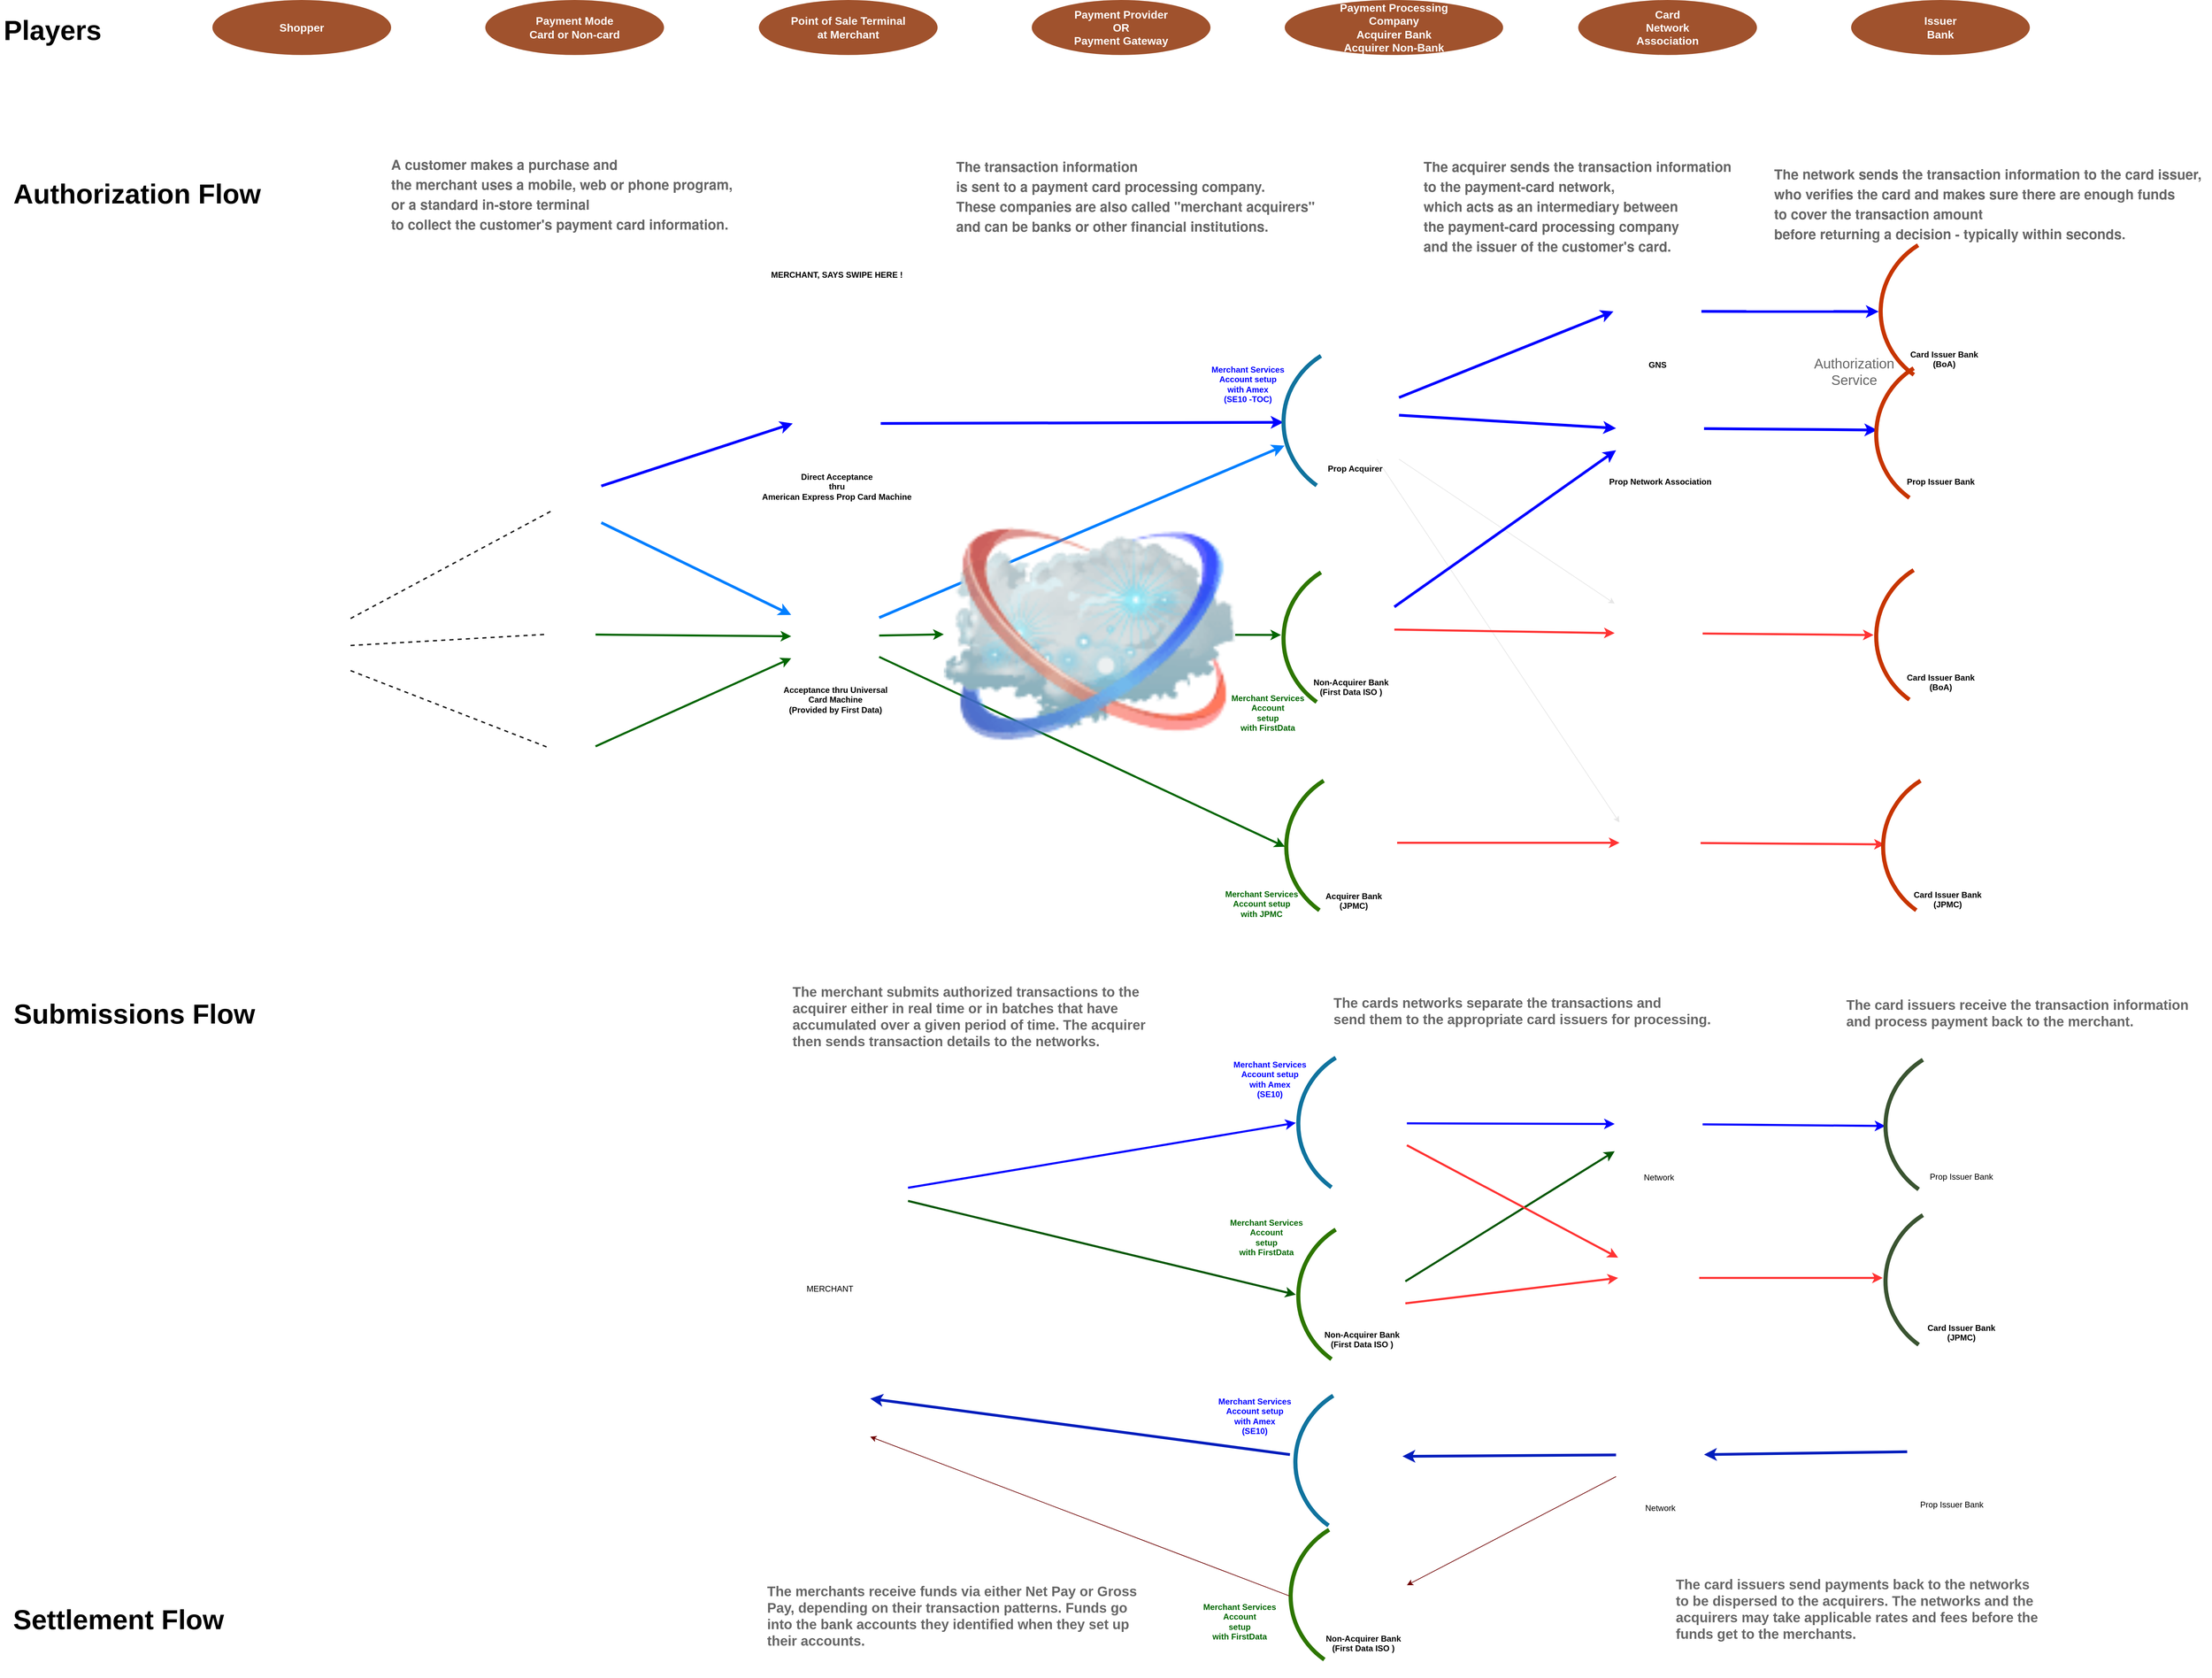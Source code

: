 <mxfile version="13.3.0" type="github">
  <diagram id="oSIPXB206Z17o7rBIAnr" name="Page-1">
    <mxGraphModel dx="3790" dy="2255" grid="0" gridSize="10" guides="1" tooltips="1" connect="1" arrows="1" fold="1" page="1" pageScale="1" pageWidth="1100" pageHeight="850" math="0" shadow="0">
      <root>
        <mxCell id="0" />
        <mxCell id="1" parent="0" />
        <mxCell id="_1LoRcHpuMIzXkS6uosu-164" value="" style="verticalLabelPosition=bottom;verticalAlign=top;html=1;shape=mxgraph.basic.arc;strokeColor=#10739E;strokeWidth=6;startAngle=0.602;endAngle=0.909;labelBackgroundColor=none;fontSize=20;" vertex="1" parent="1">
          <mxGeometry x="809.5" y="1270" width="240" height="230" as="geometry" />
        </mxCell>
        <mxCell id="_1LoRcHpuMIzXkS6uosu-66" value="" style="edgeStyle=none;rounded=0;orthogonalLoop=1;jettySize=auto;html=1;entryX=-0.015;entryY=0.493;entryDx=0;entryDy=0;entryPerimeter=0;strokeWidth=3;strokeColor=#0000FF;fillColor=#0050ef;" edge="1" parent="1" source="_1LoRcHpuMIzXkS6uosu-1" target="_1LoRcHpuMIzXkS6uosu-123">
          <mxGeometry relative="1" as="geometry">
            <mxPoint x="711.75" y="892" as="targetPoint" />
          </mxGeometry>
        </mxCell>
        <mxCell id="_1LoRcHpuMIzXkS6uosu-1" value="MERCHANT" style="shape=image;html=1;verticalAlign=top;verticalLabelPosition=bottom;labelBackgroundColor=#ffffff;imageAspect=0;aspect=fixed;image=https://cdn0.iconfinder.com/data/icons/city-elements-filledoutline-1/64/supermarket-shopper-building-shopping_basket-business_and_finance-commerce_and_shopping-128.png" vertex="1" parent="1">
          <mxGeometry x="18" y="891" width="228" height="228" as="geometry" />
        </mxCell>
        <mxCell id="_1LoRcHpuMIzXkS6uosu-8" value="" style="rounded=0;orthogonalLoop=1;jettySize=auto;html=1;exitX=1;exitY=0.5;exitDx=0;exitDy=0;strokeColor=#0000FF;strokeWidth=4;" edge="1" parent="1" source="_1LoRcHpuMIzXkS6uosu-3" target="_1LoRcHpuMIzXkS6uosu-118">
          <mxGeometry relative="1" as="geometry">
            <mxPoint x="650.25" y="194" as="targetPoint" />
          </mxGeometry>
        </mxCell>
        <mxCell id="_1LoRcHpuMIzXkS6uosu-21" value="&lt;p class=&quot;p1&quot; style=&quot;margin: 0px ; font-stretch: normal ; font-size: 12px ; line-height: normal ; font-family: &amp;#34;helvetica neue&amp;#34;&quot;&gt;&lt;br&gt;&lt;/p&gt;" style="edgeLabel;html=1;align=center;verticalAlign=middle;resizable=0;points=[];labelBackgroundColor=none;" vertex="1" connectable="0" parent="_1LoRcHpuMIzXkS6uosu-8">
          <mxGeometry x="-0.232" y="-1" relative="1" as="geometry">
            <mxPoint x="23.57" y="-93.79" as="offset" />
          </mxGeometry>
        </mxCell>
        <mxCell id="_1LoRcHpuMIzXkS6uosu-3" value="Direct Acceptance&lt;br&gt;thru&lt;br&gt;American Express Prop Card Machine" style="shape=image;html=1;verticalAlign=top;verticalLabelPosition=bottom;labelBackgroundColor=#ffffff;imageAspect=0;aspect=fixed;image=https://cdn1.iconfinder.com/data/icons/ecommerce-free/96/Payment-128.png;fontStyle=1" vertex="1" parent="1">
          <mxGeometry x="78.25" y="-190" width="128" height="128" as="geometry" />
        </mxCell>
        <mxCell id="_1LoRcHpuMIzXkS6uosu-6" value="" style="rounded=0;orthogonalLoop=1;jettySize=auto;html=1;entryX=0;entryY=0.5;entryDx=0;entryDy=0;strokeColor=#0000FF;strokeWidth=4;exitX=1;exitY=0;exitDx=0;exitDy=0;" edge="1" parent="1" source="_1LoRcHpuMIzXkS6uosu-99" target="_1LoRcHpuMIzXkS6uosu-3">
          <mxGeometry relative="1" as="geometry">
            <mxPoint x="-167.75" y="0.988" as="sourcePoint" />
            <mxPoint x="440.25" y="194" as="targetPoint" />
          </mxGeometry>
        </mxCell>
        <mxCell id="_1LoRcHpuMIzXkS6uosu-10" value="&lt;p class=&quot;p1&quot; style=&quot;margin: 0px ; font-stretch: normal ; font-size: 12px ; line-height: normal ; font-family: &amp;#34;helvetica neue&amp;#34;&quot;&gt;&lt;br&gt;&lt;/p&gt;" style="edgeLabel;html=1;align=center;verticalAlign=middle;resizable=0;points=[];" vertex="1" connectable="0" parent="_1LoRcHpuMIzXkS6uosu-6">
          <mxGeometry x="0.045" y="-2" relative="1" as="geometry">
            <mxPoint x="22.51" y="-83.57" as="offset" />
          </mxGeometry>
        </mxCell>
        <mxCell id="_1LoRcHpuMIzXkS6uosu-17" value="" style="edgeStyle=none;rounded=0;orthogonalLoop=1;jettySize=auto;html=1;strokeColor=#007FFF;strokeWidth=4;fillColor=#6a00ff;" edge="1" parent="1" source="_1LoRcHpuMIzXkS6uosu-99" target="_1LoRcHpuMIzXkS6uosu-13">
          <mxGeometry relative="1" as="geometry">
            <mxPoint x="-167.75" y="-45.912" as="sourcePoint" />
            <mxPoint x="-87.75" y="24" as="targetPoint" />
          </mxGeometry>
        </mxCell>
        <mxCell id="_1LoRcHpuMIzXkS6uosu-38" value="" style="edgeStyle=none;rounded=0;orthogonalLoop=1;jettySize=auto;html=1;entryX=0;entryY=0.5;entryDx=0;entryDy=0;strokeWidth=4;strokeColor=#0000FF;" edge="1" parent="1" source="_1LoRcHpuMIzXkS6uosu-11" target="_1LoRcHpuMIzXkS6uosu-74">
          <mxGeometry relative="1" as="geometry">
            <mxPoint x="1060.25" y="34.0" as="targetPoint" />
          </mxGeometry>
        </mxCell>
        <mxCell id="_1LoRcHpuMIzXkS6uosu-40" value="" style="edgeStyle=none;rounded=0;orthogonalLoop=1;jettySize=auto;html=1;entryX=0;entryY=0.25;entryDx=0;entryDy=0;exitX=0.75;exitY=1;exitDx=0;exitDy=0;strokeColor=#E6E6E6;" edge="1" parent="1" source="_1LoRcHpuMIzXkS6uosu-11" target="_1LoRcHpuMIzXkS6uosu-24">
          <mxGeometry relative="1" as="geometry">
            <mxPoint x="1060.25" y="34.0" as="targetPoint" />
          </mxGeometry>
        </mxCell>
        <mxCell id="_1LoRcHpuMIzXkS6uosu-42" value="" style="edgeStyle=none;rounded=0;orthogonalLoop=1;jettySize=auto;html=1;strokeColor=#E6E6E6;exitX=1;exitY=1;exitDx=0;exitDy=0;" edge="1" parent="1" source="_1LoRcHpuMIzXkS6uosu-11" target="_1LoRcHpuMIzXkS6uosu-26">
          <mxGeometry relative="1" as="geometry">
            <mxPoint x="1060.25" y="34.0" as="targetPoint" />
          </mxGeometry>
        </mxCell>
        <mxCell id="_1LoRcHpuMIzXkS6uosu-11" value="Prop Acquirer" style="shape=image;html=1;verticalAlign=top;verticalLabelPosition=bottom;labelBackgroundColor=#ffffff;imageAspect=0;aspect=fixed;image=https://cdn1.iconfinder.com/data/icons/picons-social/57/social_amex_round-128.png;fontStyle=1" vertex="1" parent="1">
          <mxGeometry x="832.25" y="-202" width="128" height="128" as="geometry" />
        </mxCell>
        <mxCell id="_1LoRcHpuMIzXkS6uosu-23" value="" style="edgeStyle=none;rounded=0;orthogonalLoop=1;jettySize=auto;html=1;entryX=0.006;entryY=0.649;entryDx=0;entryDy=0;entryPerimeter=0;strokeColor=#007FFF;strokeWidth=4;fillColor=#6a00ff;" edge="1" parent="1" source="_1LoRcHpuMIzXkS6uosu-13" target="_1LoRcHpuMIzXkS6uosu-118">
          <mxGeometry relative="1" as="geometry">
            <mxPoint x="650.25" y="-36" as="targetPoint" />
          </mxGeometry>
        </mxCell>
        <mxCell id="_1LoRcHpuMIzXkS6uosu-83" value="" style="edgeStyle=none;rounded=0;orthogonalLoop=1;jettySize=auto;html=1;entryX=0;entryY=0.5;entryDx=0;entryDy=0;exitX=1;exitY=0.5;exitDx=0;exitDy=0;strokeWidth=3;strokeColor=#FF3333;" edge="1" parent="1" source="_1LoRcHpuMIzXkS6uosu-94" target="_1LoRcHpuMIzXkS6uosu-24">
          <mxGeometry relative="1" as="geometry">
            <mxPoint x="975.25" y="235" as="sourcePoint" />
            <mxPoint x="660.25" y="453.5" as="targetPoint" />
          </mxGeometry>
        </mxCell>
        <mxCell id="_1LoRcHpuMIzXkS6uosu-13" value="Acceptance thru Universal &lt;br&gt;Card Machine&lt;br&gt;(Provided by First Data)" style="shape=image;html=1;verticalAlign=top;verticalLabelPosition=bottom;labelBackgroundColor=#ffffff;imageAspect=0;aspect=fixed;image=https://cdn0.iconfinder.com/data/icons/maternity-and-pregnancy-2/512/169_Machine_Business_card_check_credit_card_credit_card_machine_payment-128.png;fontStyle=1" vertex="1" parent="1">
          <mxGeometry x="76" y="119.63" width="128" height="128" as="geometry" />
        </mxCell>
        <mxCell id="_1LoRcHpuMIzXkS6uosu-20" value="" style="edgeStyle=none;rounded=0;orthogonalLoop=1;jettySize=auto;html=1;entryX=0;entryY=0.75;entryDx=0;entryDy=0;strokeColor=#006600;strokeWidth=3;" edge="1" parent="1" source="_1LoRcHpuMIzXkS6uosu-18" target="_1LoRcHpuMIzXkS6uosu-13">
          <mxGeometry relative="1" as="geometry">
            <mxPoint x="-129.75" y="-116.0" as="targetPoint" />
          </mxGeometry>
        </mxCell>
        <mxCell id="_1LoRcHpuMIzXkS6uosu-18" value="" style="shape=image;html=1;verticalAlign=top;verticalLabelPosition=bottom;labelBackgroundColor=#ffffff;imageAspect=0;aspect=fixed;image=https://cdn3.iconfinder.com/data/icons/logos-and-brands-adobe/512/206_Mastercard_Credit_Card-128.png" vertex="1" parent="1">
          <mxGeometry x="-276.63" y="325" width="68" height="68" as="geometry" />
        </mxCell>
        <mxCell id="_1LoRcHpuMIzXkS6uosu-52" value="" style="edgeStyle=none;rounded=0;orthogonalLoop=1;jettySize=auto;html=1;strokeWidth=3;strokeColor=#FF3333;entryX=0.01;entryY=0.484;entryDx=0;entryDy=0;entryPerimeter=0;" edge="1" parent="1" source="_1LoRcHpuMIzXkS6uosu-24" target="_1LoRcHpuMIzXkS6uosu-201">
          <mxGeometry relative="1" as="geometry">
            <mxPoint x="1490.25" y="576.5" as="targetPoint" />
          </mxGeometry>
        </mxCell>
        <mxCell id="_1LoRcHpuMIzXkS6uosu-24" value="" style="shape=image;html=1;verticalAlign=top;verticalLabelPosition=bottom;labelBackgroundColor=none;imageAspect=0;aspect=fixed;image=https://cdn3.iconfinder.com/data/icons/circle-payment-methods-4/512/Visa-128.png" vertex="1" parent="1">
          <mxGeometry x="1281" y="425" width="118" height="118" as="geometry" />
        </mxCell>
        <mxCell id="_1LoRcHpuMIzXkS6uosu-54" value="" style="edgeStyle=none;rounded=0;orthogonalLoop=1;jettySize=auto;html=1;entryX=-0.016;entryY=0.492;entryDx=0;entryDy=0;strokeWidth=3;strokeColor=#FF3333;entryPerimeter=0;" edge="1" parent="1" source="_1LoRcHpuMIzXkS6uosu-26" target="_1LoRcHpuMIzXkS6uosu-198">
          <mxGeometry relative="1" as="geometry">
            <mxPoint x="1493" y="533" as="targetPoint" />
          </mxGeometry>
        </mxCell>
        <mxCell id="_1LoRcHpuMIzXkS6uosu-26" value="" style="shape=image;html=1;verticalAlign=top;verticalLabelPosition=bottom;labelBackgroundColor=#ffffff;imageAspect=0;aspect=fixed;image=https://cdn1.iconfinder.com/data/icons/picons-social/57/social_mastercard_round-128.png" vertex="1" parent="1">
          <mxGeometry x="1274" y="115" width="128" height="128" as="geometry" />
        </mxCell>
        <mxCell id="_1LoRcHpuMIzXkS6uosu-33" value="" style="edgeStyle=none;rounded=0;orthogonalLoop=1;jettySize=auto;html=1;entryX=0;entryY=0.5;entryDx=0;entryDy=0;strokeColor=#006600;strokeWidth=3;" edge="1" parent="1" source="_1LoRcHpuMIzXkS6uosu-31" target="_1LoRcHpuMIzXkS6uosu-13">
          <mxGeometry relative="1" as="geometry">
            <mxPoint x="-124.25" y="-202.5" as="targetPoint" />
          </mxGeometry>
        </mxCell>
        <mxCell id="_1LoRcHpuMIzXkS6uosu-31" value="" style="shape=image;html=1;verticalAlign=top;verticalLabelPosition=bottom;labelBackgroundColor=#ffffff;imageAspect=0;aspect=fixed;image=https://cdn3.iconfinder.com/data/icons/logos-and-brands-adobe/512/363_Visa_Credit_Card-128.png" vertex="1" parent="1">
          <mxGeometry x="-280.13" y="145.06" width="71.5" height="71.5" as="geometry" />
        </mxCell>
        <mxCell id="_1LoRcHpuMIzXkS6uosu-46" value="" style="edgeStyle=none;rounded=0;orthogonalLoop=1;jettySize=auto;html=1;strokeWidth=4;strokeColor=#0000FF;entryX=0.006;entryY=0.472;entryDx=0;entryDy=0;entryPerimeter=0;" edge="1" parent="1" source="_1LoRcHpuMIzXkS6uosu-34" target="_1LoRcHpuMIzXkS6uosu-195">
          <mxGeometry relative="1" as="geometry">
            <mxPoint x="1463" y="285" as="targetPoint" />
          </mxGeometry>
        </mxCell>
        <mxCell id="_1LoRcHpuMIzXkS6uosu-34" value="Prop Network Association" style="shape=image;html=1;verticalAlign=top;verticalLabelPosition=bottom;labelBackgroundColor=none;imageAspect=0;aspect=fixed;image=https://cdn1.iconfinder.com/data/icons/picons-social/57/social_amex_round-128.png;fontStyle=1" vertex="1" parent="1">
          <mxGeometry x="1276" y="-183" width="128" height="128" as="geometry" />
        </mxCell>
        <mxCell id="_1LoRcHpuMIzXkS6uosu-43" value="&lt;p class=&quot;p1&quot; style=&quot;margin: 0px; font-stretch: normal; line-height: normal; font-family: &amp;quot;helvetica neue&amp;quot;; font-size: 20px;&quot;&gt;The acquirer sends the transaction information&amp;nbsp;&lt;/p&gt;&lt;p class=&quot;p1&quot; style=&quot;margin: 0px; font-stretch: normal; line-height: normal; font-family: &amp;quot;helvetica neue&amp;quot;; font-size: 20px;&quot;&gt;to the payment-card network,&amp;nbsp;&lt;/p&gt;&lt;p class=&quot;p1&quot; style=&quot;margin: 0px; font-stretch: normal; line-height: normal; font-family: &amp;quot;helvetica neue&amp;quot;; font-size: 20px;&quot;&gt;which acts as an intermediary between&amp;nbsp;&lt;/p&gt;&lt;p class=&quot;p1&quot; style=&quot;margin: 0px; font-stretch: normal; line-height: normal; font-family: &amp;quot;helvetica neue&amp;quot;; font-size: 20px;&quot;&gt;the payment-card processing company&amp;nbsp;&lt;/p&gt;&lt;p class=&quot;p1&quot; style=&quot;margin: 0px; font-stretch: normal; line-height: normal; font-family: &amp;quot;helvetica neue&amp;quot;; font-size: 20px;&quot;&gt;and the issuer of the customer&#39;s card.&lt;/p&gt;" style="text;html=1;align=left;verticalAlign=top;resizable=0;points=[];autosize=1;fontStyle=1;fontSize=20;fontColor=#666666;" vertex="1" parent="1">
          <mxGeometry x="994" y="-522" width="463" height="124" as="geometry" />
        </mxCell>
        <mxCell id="_1LoRcHpuMIzXkS6uosu-44" value="Prop Issuer Bank" style="shape=image;html=1;verticalAlign=top;verticalLabelPosition=bottom;labelBackgroundColor=none;imageAspect=0;aspect=fixed;image=https://cdn1.iconfinder.com/data/icons/picons-social/57/social_amex_round-128.png;fontStyle=1" vertex="1" parent="1">
          <mxGeometry x="1684" y="-183" width="128" height="128" as="geometry" />
        </mxCell>
        <mxCell id="_1LoRcHpuMIzXkS6uosu-47" value="&lt;p class=&quot;p1&quot; style=&quot;margin: 0px; font-stretch: normal; line-height: normal; font-family: &amp;quot;helvetica neue&amp;quot;; font-size: 20px;&quot;&gt;The transaction information&amp;nbsp;&lt;/p&gt;&lt;p class=&quot;p1&quot; style=&quot;margin: 0px; font-stretch: normal; line-height: normal; font-family: &amp;quot;helvetica neue&amp;quot;; font-size: 20px;&quot;&gt;is sent to a payment card processing company.&amp;nbsp;&lt;/p&gt;&lt;p class=&quot;p1&quot; style=&quot;margin: 0px; font-stretch: normal; line-height: normal; font-family: &amp;quot;helvetica neue&amp;quot;; font-size: 20px;&quot;&gt;These companies are also called &quot;merchant acquirers&quot;&amp;nbsp;&lt;/p&gt;&lt;p class=&quot;p1&quot; style=&quot;margin: 0px; font-stretch: normal; line-height: normal; font-family: &amp;quot;helvetica neue&amp;quot;; font-size: 20px;&quot;&gt;and can be banks or other financial institutions.&lt;/p&gt;" style="text;html=1;align=left;verticalAlign=top;resizable=0;points=[];autosize=1;fontStyle=1;fontSize=20;fontColor=#666666;" vertex="1" parent="1">
          <mxGeometry x="314" y="-522" width="537" height="100" as="geometry" />
        </mxCell>
        <mxCell id="_1LoRcHpuMIzXkS6uosu-49" value="Card Issuer Bank&lt;br&gt;(BoA)" style="shape=image;html=1;verticalAlign=top;verticalLabelPosition=bottom;labelBackgroundColor=#ffffff;imageAspect=0;aspect=fixed;image=https://cdn0.iconfinder.com/data/icons/elasto-online-store/26/00-ELASTOFONT-STORE-READY_bank-128.png;fontStyle=1" vertex="1" parent="1">
          <mxGeometry x="1684" y="102.0" width="128" height="128" as="geometry" />
        </mxCell>
        <mxCell id="_1LoRcHpuMIzXkS6uosu-50" value="Card Issuer Bank&lt;br&gt;(JPMC)" style="shape=image;html=1;verticalAlign=top;verticalLabelPosition=bottom;labelBackgroundColor=#ffffff;imageAspect=0;aspect=fixed;image=https://cdn0.iconfinder.com/data/icons/elasto-online-store/26/00-ELASTOFONT-STORE-READY_bank-128.png;fontStyle=1" vertex="1" parent="1">
          <mxGeometry x="1694" y="418" width="128" height="128" as="geometry" />
        </mxCell>
        <mxCell id="_1LoRcHpuMIzXkS6uosu-62" value="&lt;p class=&quot;p1&quot; style=&quot;margin: 0px; font-stretch: normal; line-height: normal; font-family: &amp;quot;helvetica neue&amp;quot;; font-size: 20px;&quot;&gt;A customer makes a purchase and&amp;nbsp;&lt;/p&gt;&lt;p class=&quot;p1&quot; style=&quot;margin: 0px; font-stretch: normal; line-height: normal; font-family: &amp;quot;helvetica neue&amp;quot;; font-size: 20px;&quot;&gt;the merchant uses a mobile, web or phone program,&amp;nbsp;&lt;/p&gt;&lt;p class=&quot;p1&quot; style=&quot;margin: 0px; font-stretch: normal; line-height: normal; font-family: &amp;quot;helvetica neue&amp;quot;; font-size: 20px;&quot;&gt;or a standard in-store terminal&amp;nbsp;&lt;/p&gt;&lt;p class=&quot;p1&quot; style=&quot;margin: 0px; font-stretch: normal; line-height: normal; font-family: &amp;quot;helvetica neue&amp;quot;; font-size: 20px;&quot;&gt;to collect the customer&#39;s payment card information.&lt;/p&gt;" style="text;html=1;align=left;verticalAlign=top;resizable=0;points=[];autosize=1;fontStyle=1;fontSize=20;fontColor=#666666;" vertex="1" parent="1">
          <mxGeometry x="-508" y="-525" width="514" height="100" as="geometry" />
        </mxCell>
        <mxCell id="_1LoRcHpuMIzXkS6uosu-63" value="&lt;p class=&quot;p1&quot; style=&quot;margin: 0px ; font-stretch: normal ; line-height: normal ; font-family: &amp;quot;helvetica neue&amp;quot; ; font-size: 20px&quot;&gt;The network sends the transaction information to the card issuer,&amp;nbsp;&lt;/p&gt;&lt;p class=&quot;p1&quot; style=&quot;margin: 0px ; font-stretch: normal ; line-height: normal ; font-family: &amp;quot;helvetica neue&amp;quot; ; font-size: 20px&quot;&gt;who verifies the card and makes sure there are enough funds&amp;nbsp;&lt;/p&gt;&lt;p class=&quot;p1&quot; style=&quot;margin: 0px ; font-stretch: normal ; line-height: normal ; font-family: &amp;quot;helvetica neue&amp;quot; ; font-size: 20px&quot;&gt;t&lt;span style=&quot;font-size: 20px&quot;&gt;o cover the transaction amount&amp;nbsp;&lt;/span&gt;&lt;/p&gt;&lt;p class=&quot;p1&quot; style=&quot;margin: 0px ; font-stretch: normal ; line-height: normal ; font-family: &amp;quot;helvetica neue&amp;quot; ; font-size: 20px&quot;&gt;&lt;span style=&quot;font-size: 20px&quot;&gt;before returning a decision - typically within seconds.&lt;/span&gt;&lt;/p&gt;" style="text;html=1;align=left;verticalAlign=top;resizable=0;points=[];autosize=1;fontStyle=1;fontSize=20;fontColor=#666666;" vertex="1" parent="1">
          <mxGeometry x="1504" y="-510.94" width="638" height="100" as="geometry" />
        </mxCell>
        <mxCell id="_1LoRcHpuMIzXkS6uosu-69" value="" style="edgeStyle=none;rounded=0;orthogonalLoop=1;jettySize=auto;html=1;entryX=0;entryY=0.5;entryDx=0;entryDy=0;strokeWidth=3;strokeColor=#0000FF;fillColor=#0050ef;" edge="1" parent="1" source="_1LoRcHpuMIzXkS6uosu-64" target="_1LoRcHpuMIzXkS6uosu-67">
          <mxGeometry relative="1" as="geometry">
            <mxPoint x="1051.75" y="892" as="targetPoint" />
          </mxGeometry>
        </mxCell>
        <mxCell id="_1LoRcHpuMIzXkS6uosu-64" value="" style="shape=image;html=1;verticalAlign=top;verticalLabelPosition=bottom;labelBackgroundColor=#ffffff;imageAspect=0;aspect=fixed;image=https://cdn1.iconfinder.com/data/icons/picons-social/57/social_amex_round-128.png" vertex="1" parent="1">
          <mxGeometry x="843.75" y="828" width="128" height="128" as="geometry" />
        </mxCell>
        <mxCell id="_1LoRcHpuMIzXkS6uosu-73" value="" style="edgeStyle=none;rounded=0;orthogonalLoop=1;jettySize=auto;html=1;entryX=-0.001;entryY=0.5;entryDx=0;entryDy=0;strokeWidth=3;strokeColor=#0000FF;fillColor=#0050ef;entryPerimeter=0;" edge="1" parent="1" source="_1LoRcHpuMIzXkS6uosu-67" target="_1LoRcHpuMIzXkS6uosu-202">
          <mxGeometry relative="1" as="geometry">
            <mxPoint x="1703.75" y="892" as="targetPoint" />
          </mxGeometry>
        </mxCell>
        <mxCell id="_1LoRcHpuMIzXkS6uosu-67" value="Network" style="shape=image;html=1;verticalAlign=top;verticalLabelPosition=bottom;labelBackgroundColor=#ffffff;imageAspect=0;aspect=fixed;image=https://cdn1.iconfinder.com/data/icons/picons-social/57/social_amex_round-128.png" vertex="1" parent="1">
          <mxGeometry x="1274" y="829" width="128" height="128" as="geometry" />
        </mxCell>
        <mxCell id="_1LoRcHpuMIzXkS6uosu-77" value="" style="edgeStyle=none;rounded=0;orthogonalLoop=1;jettySize=auto;html=1;entryX=-0.012;entryY=0.501;entryDx=0;entryDy=0;strokeWidth=4;strokeColor=#0000FF;entryPerimeter=0;" edge="1" parent="1" source="_1LoRcHpuMIzXkS6uosu-74" target="_1LoRcHpuMIzXkS6uosu-196">
          <mxGeometry relative="1" as="geometry">
            <mxPoint x="1503" y="315" as="targetPoint" />
          </mxGeometry>
        </mxCell>
        <mxCell id="_1LoRcHpuMIzXkS6uosu-74" value="GNS" style="shape=image;html=1;verticalAlign=top;verticalLabelPosition=bottom;labelBackgroundColor=none;imageAspect=0;aspect=fixed;image=https://cdn1.iconfinder.com/data/icons/picons-social/57/social_amex_round-128.png;fontStyle=1" vertex="1" parent="1">
          <mxGeometry x="1272.25" y="-353" width="128" height="128" as="geometry" />
        </mxCell>
        <mxCell id="_1LoRcHpuMIzXkS6uosu-75" value="Card Issuer Bank&lt;br&gt;(BoA)" style="shape=image;html=1;verticalAlign=top;verticalLabelPosition=bottom;labelBackgroundColor=#ffffff;imageAspect=0;aspect=fixed;image=https://cdn0.iconfinder.com/data/icons/elasto-online-store/26/00-ELASTOFONT-STORE-READY_bank-128.png;fontStyle=1" vertex="1" parent="1">
          <mxGeometry x="1689" y="-368" width="128" height="128" as="geometry" />
        </mxCell>
        <mxCell id="_1LoRcHpuMIzXkS6uosu-80" value="" style="edgeStyle=none;rounded=0;orthogonalLoop=1;jettySize=auto;html=1;entryX=0;entryY=0.5;entryDx=0;entryDy=0;exitX=1;exitY=0.5;exitDx=0;exitDy=0;strokeWidth=4;strokeColor=#0000FF;" edge="1" parent="1" source="_1LoRcHpuMIzXkS6uosu-11" target="_1LoRcHpuMIzXkS6uosu-34">
          <mxGeometry relative="1" as="geometry">
            <mxPoint x="970.25" y="28.688" as="sourcePoint" />
            <mxPoint x="1307.25" y="264" as="targetPoint" />
          </mxGeometry>
        </mxCell>
        <mxCell id="_1LoRcHpuMIzXkS6uosu-81" value="Prop Issuer Bank" style="shape=image;html=1;verticalAlign=top;verticalLabelPosition=bottom;labelBackgroundColor=none;imageAspect=0;aspect=fixed;image=https://cdn1.iconfinder.com/data/icons/picons-social/57/social_amex_round-128.png" vertex="1" parent="1">
          <mxGeometry x="1713.75" y="828" width="128" height="128" as="geometry" />
        </mxCell>
        <mxCell id="_1LoRcHpuMIzXkS6uosu-84" value="" style="edgeStyle=none;rounded=0;orthogonalLoop=1;jettySize=auto;html=1;entryX=0;entryY=0.5;entryDx=0;entryDy=0;strokeColor=#FF3333;strokeWidth=3;" edge="1" parent="1" source="_1LoRcHpuMIzXkS6uosu-95" target="_1LoRcHpuMIzXkS6uosu-26">
          <mxGeometry relative="1" as="geometry">
            <mxPoint x="978" y="676.5" as="sourcePoint" />
            <mxPoint x="1325" y="467.5" as="targetPoint" />
          </mxGeometry>
        </mxCell>
        <mxCell id="_1LoRcHpuMIzXkS6uosu-87" value="" style="edgeStyle=none;rounded=0;orthogonalLoop=1;jettySize=auto;html=1;entryX=-0.015;entryY=0.477;entryDx=0;entryDy=0;entryPerimeter=0;strokeWidth=3;strokeColor=#006600;" edge="1" parent="1" source="_1LoRcHpuMIzXkS6uosu-113" target="_1LoRcHpuMIzXkS6uosu-119">
          <mxGeometry relative="1" as="geometry">
            <mxPoint x="560.25" y="-248.014" as="sourcePoint" />
            <mxPoint x="837.25" y="-252.5" as="targetPoint" />
          </mxGeometry>
        </mxCell>
        <mxCell id="_1LoRcHpuMIzXkS6uosu-88" value="" style="edgeStyle=none;rounded=0;orthogonalLoop=1;jettySize=auto;html=1;entryX=-0.008;entryY=0.499;entryDx=0;entryDy=0;entryPerimeter=0;strokeColor=#006600;strokeWidth=3;" edge="1" parent="1" source="_1LoRcHpuMIzXkS6uosu-13" target="_1LoRcHpuMIzXkS6uosu-120">
          <mxGeometry relative="1" as="geometry">
            <mxPoint x="560.25" y="-269.89" as="sourcePoint" />
            <mxPoint x="837.25" y="-471" as="targetPoint" />
          </mxGeometry>
        </mxCell>
        <mxCell id="_1LoRcHpuMIzXkS6uosu-91" value="Merchant Services&lt;br&gt;Account setup &lt;br&gt;with Amex&lt;br&gt;(SE10 -TOC)" style="text;html=1;align=center;verticalAlign=middle;resizable=0;points=[];autosize=1;fontStyle=1;fontColor=#0000FF;" vertex="1" parent="1">
          <mxGeometry x="680" y="-213" width="120" height="60" as="geometry" />
        </mxCell>
        <mxCell id="_1LoRcHpuMIzXkS6uosu-94" value="Acquirer Bank&lt;br&gt;(JPMC)" style="shape=image;html=1;verticalAlign=top;verticalLabelPosition=bottom;labelBackgroundColor=#ffffff;imageAspect=0;aspect=fixed;image=https://cdn0.iconfinder.com/data/icons/elasto-online-store/26/00-ELASTOFONT-STORE-READY_bank-128.png;fontStyle=1" vertex="1" parent="1">
          <mxGeometry x="829.5" y="420" width="128" height="128" as="geometry" />
        </mxCell>
        <mxCell id="_1LoRcHpuMIzXkS6uosu-95" value="Non-Acquirer Bank&lt;br&gt;(First Data ISO )" style="shape=image;html=1;verticalAlign=top;verticalLabelPosition=bottom;labelBackgroundColor=#ffffff;imageAspect=0;aspect=fixed;image=https://cdn0.iconfinder.com/data/icons/elasto-online-store/26/00-ELASTOFONT-STORE-READY_bank-128.png;fontStyle=1" vertex="1" parent="1">
          <mxGeometry x="825.5" y="108.81" width="128" height="128" as="geometry" />
        </mxCell>
        <mxCell id="_1LoRcHpuMIzXkS6uosu-99" value="" style="shape=image;html=1;verticalAlign=top;verticalLabelPosition=bottom;labelBackgroundColor=#ffffff;imageAspect=0;aspect=fixed;image=https://cdn0.iconfinder.com/data/icons/IS_credit-cards-full_final/128/american_express_platinum.png" vertex="1" parent="1">
          <mxGeometry x="-272" y="-35" width="71.75" height="71.75" as="geometry" />
        </mxCell>
        <mxCell id="_1LoRcHpuMIzXkS6uosu-103" value="Payment Provider&lt;br style=&quot;font-size: 16px;&quot;&gt;OR&lt;br style=&quot;font-size: 16px;&quot;&gt;Payment Gateway" style="ellipse;whiteSpace=wrap;html=1;labelBackgroundColor=none;fillColor=#a0522d;strokeColor=none;fontStyle=1;fontSize=16;fontColor=#ffffff;verticalAlign=middle;" vertex="1" parent="1">
          <mxGeometry x="426" y="-742" width="260" height="80" as="geometry" />
        </mxCell>
        <mxCell id="_1LoRcHpuMIzXkS6uosu-104" value="Payment Mode&lt;br style=&quot;font-size: 16px;&quot;&gt;Card or Non-card" style="ellipse;whiteSpace=wrap;html=1;labelBackgroundColor=none;fillColor=#a0522d;strokeColor=none;fontStyle=1;fontSize=16;fontColor=#ffffff;verticalAlign=middle;" vertex="1" parent="1">
          <mxGeometry x="-369" y="-742" width="260" height="80" as="geometry" />
        </mxCell>
        <mxCell id="_1LoRcHpuMIzXkS6uosu-105" value="Payment Processing &lt;br&gt;Company&lt;br style=&quot;font-size: 16px&quot;&gt;Acquirer Bank&lt;br style=&quot;font-size: 16px&quot;&gt;Acquirer Non-Bank" style="ellipse;whiteSpace=wrap;html=1;labelBackgroundColor=none;fillColor=#a0522d;strokeColor=none;fontStyle=1;fontSize=16;fontColor=#ffffff;verticalAlign=middle;" vertex="1" parent="1">
          <mxGeometry x="794" y="-742" width="317.75" height="80" as="geometry" />
        </mxCell>
        <mxCell id="_1LoRcHpuMIzXkS6uosu-106" value="Card &lt;br style=&quot;font-size: 16px;&quot;&gt;Network&lt;br style=&quot;font-size: 16px;&quot;&gt;Association" style="ellipse;whiteSpace=wrap;html=1;labelBackgroundColor=none;fillColor=#a0522d;strokeColor=none;fontStyle=1;fontSize=16;fontColor=#ffffff;verticalAlign=middle;" vertex="1" parent="1">
          <mxGeometry x="1221" y="-742" width="260" height="80" as="geometry" />
        </mxCell>
        <mxCell id="_1LoRcHpuMIzXkS6uosu-107" value="Issuer&lt;br style=&quot;font-size: 16px;&quot;&gt;Bank" style="ellipse;whiteSpace=wrap;html=1;labelBackgroundColor=none;fillColor=#a0522d;strokeColor=none;fontStyle=1;fontSize=16;fontColor=#ffffff;verticalAlign=middle;" vertex="1" parent="1">
          <mxGeometry x="1618" y="-742" width="260" height="80" as="geometry" />
        </mxCell>
        <mxCell id="_1LoRcHpuMIzXkS6uosu-108" value="Authorization Flow" style="text;html=1;align=center;verticalAlign=middle;resizable=0;points=[];autosize=1;fontStyle=1;fontSize=40;" vertex="1" parent="1">
          <mxGeometry x="-1061" y="-486.94" width="370" height="52" as="geometry" />
        </mxCell>
        <mxCell id="_1LoRcHpuMIzXkS6uosu-109" value="&lt;div style=&quot;text-align: left ; font-size: 20px&quot;&gt;&lt;font style=&quot;font-size: 20px&quot;&gt;The cards networks separate the transactions and&amp;nbsp;&lt;/font&gt;&lt;/div&gt;&lt;div style=&quot;text-align: left ; font-size: 20px&quot;&gt;&lt;font style=&quot;font-size: 20px&quot;&gt;send them to the appropriate card issuers for processing.&lt;/font&gt;&lt;/div&gt;&lt;div style=&quot;text-align: left ; font-size: 20px&quot;&gt;&lt;br&gt;&lt;/div&gt;" style="text;html=1;align=center;verticalAlign=middle;resizable=0;points=[];autosize=1;fontStyle=1;fontSize=40;fontColor=#666666;" vertex="1" parent="1">
          <mxGeometry x="859" y="665.5" width="559" height="148" as="geometry" />
        </mxCell>
        <mxCell id="_1LoRcHpuMIzXkS6uosu-110" value="Settlement Flow" style="text;html=1;align=center;verticalAlign=middle;resizable=0;points=[];autosize=1;fontStyle=1;fontSize=40;" vertex="1" parent="1">
          <mxGeometry x="-1061" y="1587" width="316" height="52" as="geometry" />
        </mxCell>
        <mxCell id="_1LoRcHpuMIzXkS6uosu-114" value="Point of Sale Terminal&lt;br style=&quot;font-size: 16px;&quot;&gt;at Merchant" style="ellipse;whiteSpace=wrap;html=1;labelBackgroundColor=none;fillColor=#a0522d;strokeColor=none;fontStyle=1;fontSize=16;fontColor=#ffffff;verticalAlign=middle;" vertex="1" parent="1">
          <mxGeometry x="29" y="-742" width="260" height="80" as="geometry" />
        </mxCell>
        <mxCell id="_1LoRcHpuMIzXkS6uosu-115" value="" style="edgeStyle=none;rounded=0;orthogonalLoop=1;jettySize=auto;html=1;entryX=0;entryY=0.5;entryDx=0;entryDy=0;strokeColor=#006600;strokeWidth=3;" edge="1" parent="1" source="_1LoRcHpuMIzXkS6uosu-13" target="_1LoRcHpuMIzXkS6uosu-113">
          <mxGeometry relative="1" as="geometry">
            <mxPoint x="206.25" y="-256" as="sourcePoint" />
            <mxPoint x="822.25" y="-256" as="targetPoint" />
          </mxGeometry>
        </mxCell>
        <mxCell id="_1LoRcHpuMIzXkS6uosu-118" value="" style="verticalLabelPosition=bottom;verticalAlign=top;html=1;shape=mxgraph.basic.arc;strokeColor=#10739E;strokeWidth=6;startAngle=0.602;endAngle=0.908;labelBackgroundColor=none;fontSize=20;" vertex="1" parent="1">
          <mxGeometry x="792.25" y="-243" width="240" height="230" as="geometry" />
        </mxCell>
        <mxCell id="_1LoRcHpuMIzXkS6uosu-119" value="" style="verticalLabelPosition=bottom;verticalAlign=top;html=1;shape=mxgraph.basic.arc;strokeColor=#2D7600;strokeWidth=6;startAngle=0.602;endAngle=0.908;labelBackgroundColor=none;fontSize=20;fillColor=#60a917;fontColor=#ffffff;" vertex="1" parent="1">
          <mxGeometry x="792.25" y="72" width="240" height="230" as="geometry" />
        </mxCell>
        <mxCell id="_1LoRcHpuMIzXkS6uosu-120" value="" style="verticalLabelPosition=bottom;verticalAlign=top;html=1;shape=mxgraph.basic.arc;strokeColor=#2D7600;strokeWidth=6;startAngle=0.602;endAngle=0.908;labelBackgroundColor=none;fontSize=20;fillColor=#60a917;fontColor=#ffffff;" vertex="1" parent="1">
          <mxGeometry x="796.25" y="375" width="240" height="230" as="geometry" />
        </mxCell>
        <mxCell id="_1LoRcHpuMIzXkS6uosu-121" value="Merchant&amp;nbsp;Services&lt;br&gt;Account &lt;br&gt;setup &lt;br&gt;with FirstData" style="text;html=1;align=center;verticalAlign=middle;resizable=0;points=[];autosize=1;fontStyle=1;fontColor=#006600;" vertex="1" parent="1">
          <mxGeometry x="709" y="265" width="120" height="60" as="geometry" />
        </mxCell>
        <mxCell id="_1LoRcHpuMIzXkS6uosu-122" value="Merchant Services&lt;br&gt;Account setup &lt;br&gt;with JPMC" style="text;html=1;align=center;verticalAlign=middle;resizable=0;points=[];autosize=1;fontStyle=1;fontColor=#006600;" vertex="1" parent="1">
          <mxGeometry x="700" y="548" width="120" height="50" as="geometry" />
        </mxCell>
        <mxCell id="_1LoRcHpuMIzXkS6uosu-123" value="" style="verticalLabelPosition=bottom;verticalAlign=top;html=1;shape=mxgraph.basic.arc;strokeColor=#10739E;strokeWidth=6;startAngle=0.602;endAngle=0.908;labelBackgroundColor=none;fontSize=20;" vertex="1" parent="1">
          <mxGeometry x="813.75" y="778" width="240" height="230" as="geometry" />
        </mxCell>
        <mxCell id="_1LoRcHpuMIzXkS6uosu-128" value="" style="edgeStyle=none;rounded=0;orthogonalLoop=1;jettySize=auto;html=1;strokeColor=#001DBC;fontSize=20;entryX=1;entryY=0.5;entryDx=0;entryDy=0;fillColor=#0050ef;strokeWidth=4;" edge="1" parent="1" source="_1LoRcHpuMIzXkS6uosu-124" target="_1LoRcHpuMIzXkS6uosu-125">
          <mxGeometry relative="1" as="geometry">
            <mxPoint x="1619.53" y="1441" as="targetPoint" />
          </mxGeometry>
        </mxCell>
        <mxCell id="_1LoRcHpuMIzXkS6uosu-124" value="Prop Issuer Bank" style="shape=image;html=1;verticalAlign=top;verticalLabelPosition=bottom;labelBackgroundColor=none;imageAspect=0;aspect=fixed;image=https://cdn1.iconfinder.com/data/icons/picons-social/57/social_amex_round-128.png" vertex="1" parent="1">
          <mxGeometry x="1699.53" y="1305" width="128" height="128" as="geometry" />
        </mxCell>
        <mxCell id="_1LoRcHpuMIzXkS6uosu-130" value="" style="edgeStyle=none;rounded=0;orthogonalLoop=1;jettySize=auto;html=1;strokeColor=#001DBC;fontSize=20;fillColor=#0050ef;strokeWidth=4;" edge="1" parent="1" source="_1LoRcHpuMIzXkS6uosu-125" target="_1LoRcHpuMIzXkS6uosu-126">
          <mxGeometry relative="1" as="geometry">
            <mxPoint x="1224.53" y="1441" as="targetPoint" />
          </mxGeometry>
        </mxCell>
        <mxCell id="_1LoRcHpuMIzXkS6uosu-125" value="Network" style="shape=image;html=1;verticalAlign=top;verticalLabelPosition=bottom;labelBackgroundColor=#ffffff;imageAspect=0;aspect=fixed;image=https://cdn1.iconfinder.com/data/icons/picons-social/57/social_amex_round-128.png" vertex="1" parent="1">
          <mxGeometry x="1276.0" y="1310" width="128" height="128" as="geometry" />
        </mxCell>
        <mxCell id="_1LoRcHpuMIzXkS6uosu-132" value="" style="edgeStyle=none;rounded=0;orthogonalLoop=1;jettySize=auto;html=1;strokeColor=#001DBC;fontSize=20;exitX=-0.033;exitY=0.452;exitDx=0;exitDy=0;exitPerimeter=0;fillColor=#0050ef;strokeWidth=4;" edge="1" parent="1" source="_1LoRcHpuMIzXkS6uosu-164" target="_1LoRcHpuMIzXkS6uosu-217">
          <mxGeometry relative="1" as="geometry">
            <mxPoint x="787.44" y="1440.54" as="sourcePoint" />
            <mxPoint x="279.53" y="1489" as="targetPoint" />
          </mxGeometry>
        </mxCell>
        <mxCell id="_1LoRcHpuMIzXkS6uosu-126" value="" style="shape=image;html=1;verticalAlign=top;verticalLabelPosition=bottom;labelBackgroundColor=#ffffff;imageAspect=0;aspect=fixed;image=https://cdn1.iconfinder.com/data/icons/picons-social/57/social_amex_round-128.png" vertex="1" parent="1">
          <mxGeometry x="837.28" y="1313" width="128" height="128" as="geometry" />
        </mxCell>
        <mxCell id="_1LoRcHpuMIzXkS6uosu-135" value="MERCHANT, SAYS SWIPE HERE !" style="shape=image;html=1;verticalAlign=top;verticalLabelPosition=bottom;labelBackgroundColor=#ffffff;imageAspect=0;aspect=fixed;image=https://cdn0.iconfinder.com/data/icons/city-elements-filledoutline-1/64/supermarket-shopper-building-shopping_basket-business_and_finance-commerce_and_shopping-128.png;fontStyle=1" vertex="1" parent="1">
          <mxGeometry x="64.78" y="-510.94" width="154.94" height="154.94" as="geometry" />
        </mxCell>
        <mxCell id="_1LoRcHpuMIzXkS6uosu-137" value="Shopper" style="ellipse;whiteSpace=wrap;html=1;labelBackgroundColor=none;fillColor=#a0522d;strokeColor=none;fontStyle=1;fontSize=16;fontColor=#ffffff;verticalAlign=middle;" vertex="1" parent="1">
          <mxGeometry x="-766" y="-742" width="260" height="80" as="geometry" />
        </mxCell>
        <mxCell id="_1LoRcHpuMIzXkS6uosu-141" value="" style="edgeStyle=none;rounded=0;orthogonalLoop=1;jettySize=auto;html=1;strokeColor=#1A1A1A;fontSize=20;endArrow=none;endFill=0;jumpSize=11;strokeWidth=2;dashed=1;" edge="1" parent="1" source="_1LoRcHpuMIzXkS6uosu-139" target="_1LoRcHpuMIzXkS6uosu-18">
          <mxGeometry relative="1" as="geometry">
            <mxPoint x="-422" y="-252.5" as="targetPoint" />
          </mxGeometry>
        </mxCell>
        <mxCell id="_1LoRcHpuMIzXkS6uosu-143" value="" style="edgeStyle=none;rounded=0;jumpSize=11;orthogonalLoop=1;jettySize=auto;html=1;endArrow=none;endFill=0;strokeColor=#1A1A1A;strokeWidth=2;fontSize=20;entryX=0;entryY=0.5;entryDx=0;entryDy=0;dashed=1;" edge="1" parent="1" source="_1LoRcHpuMIzXkS6uosu-139" target="_1LoRcHpuMIzXkS6uosu-31">
          <mxGeometry relative="1" as="geometry">
            <mxPoint x="-636" y="-466.5" as="targetPoint" />
          </mxGeometry>
        </mxCell>
        <mxCell id="_1LoRcHpuMIzXkS6uosu-145" value="" style="edgeStyle=none;rounded=0;jumpSize=11;orthogonalLoop=1;jettySize=auto;html=1;endArrow=none;endFill=0;strokeColor=#1A1A1A;strokeWidth=2;fontSize=20;entryX=0;entryY=0.5;entryDx=0;entryDy=0;dashed=1;" edge="1" parent="1" source="_1LoRcHpuMIzXkS6uosu-139" target="_1LoRcHpuMIzXkS6uosu-99">
          <mxGeometry relative="1" as="geometry">
            <mxPoint x="-636" y="-38.5" as="targetPoint" />
          </mxGeometry>
        </mxCell>
        <mxCell id="_1LoRcHpuMIzXkS6uosu-139" value="" style="shape=image;html=1;verticalAlign=top;verticalLabelPosition=bottom;labelBackgroundColor=#ffffff;imageAspect=0;aspect=fixed;image=https://cdn4.iconfinder.com/data/icons/stick-figures-in-motion/100/stickfigure_8-128.png;fontSize=20;" vertex="1" parent="1">
          <mxGeometry x="-729" y="119.63" width="164" height="164" as="geometry" />
        </mxCell>
        <mxCell id="_1LoRcHpuMIzXkS6uosu-148" value="" style="edgeStyle=none;rounded=0;orthogonalLoop=1;jettySize=auto;html=1;entryX=-0.015;entryY=0.493;entryDx=0;entryDy=0;entryPerimeter=0;exitX=1;exitY=0.5;exitDx=0;exitDy=0;strokeWidth=3;strokeColor=#005700;fillColor=#008a00;" edge="1" parent="1" source="_1LoRcHpuMIzXkS6uosu-1" target="_1LoRcHpuMIzXkS6uosu-155">
          <mxGeometry relative="1" as="geometry">
            <mxPoint x="711.75" y="1122" as="targetPoint" />
            <mxPoint x="291.75" y="1121.89" as="sourcePoint" />
          </mxGeometry>
        </mxCell>
        <mxCell id="_1LoRcHpuMIzXkS6uosu-150" value="" style="edgeStyle=none;rounded=0;orthogonalLoop=1;jettySize=auto;html=1;strokeWidth=3;strokeColor=#005700;fillColor=#008a00;exitX=1;exitY=0.5;exitDx=0;exitDy=0;" edge="1" parent="1" source="_1LoRcHpuMIzXkS6uosu-156" target="_1LoRcHpuMIzXkS6uosu-67">
          <mxGeometry relative="1" as="geometry">
            <mxPoint x="1263.86" y="1122.0" as="targetPoint" />
            <mxPoint x="971.75" y="1122" as="sourcePoint" />
          </mxGeometry>
        </mxCell>
        <mxCell id="_1LoRcHpuMIzXkS6uosu-155" value="" style="verticalLabelPosition=bottom;verticalAlign=top;html=1;shape=mxgraph.basic.arc;strokeColor=#2D7600;strokeWidth=6;startAngle=0.602;endAngle=0.908;labelBackgroundColor=none;fontSize=20;fillColor=#60a917;fontColor=#ffffff;" vertex="1" parent="1">
          <mxGeometry x="813.75" y="1028" width="240" height="230" as="geometry" />
        </mxCell>
        <mxCell id="_1LoRcHpuMIzXkS6uosu-156" value="Non-Acquirer Bank&lt;br&gt;(First Data ISO )" style="shape=image;html=1;verticalAlign=top;verticalLabelPosition=bottom;labelBackgroundColor=#ffffff;imageAspect=0;aspect=fixed;image=https://cdn0.iconfinder.com/data/icons/elasto-online-store/26/00-ELASTOFONT-STORE-READY_bank-128.png;fontStyle=1" vertex="1" parent="1">
          <mxGeometry x="841.5" y="1058" width="128" height="128" as="geometry" />
        </mxCell>
        <mxCell id="_1LoRcHpuMIzXkS6uosu-157" value="" style="edgeStyle=none;rounded=0;orthogonalLoop=1;jettySize=auto;html=1;entryX=0;entryY=0.75;entryDx=0;entryDy=0;exitX=1;exitY=0.25;exitDx=0;exitDy=0;strokeColor=#0000FF;strokeWidth=4;" edge="1" parent="1" source="_1LoRcHpuMIzXkS6uosu-95" target="_1LoRcHpuMIzXkS6uosu-34">
          <mxGeometry relative="1" as="geometry">
            <mxPoint x="960.25" y="-242.5" as="sourcePoint" />
            <mxPoint x="1312.25" y="-242.5" as="targetPoint" />
          </mxGeometry>
        </mxCell>
        <mxCell id="_1LoRcHpuMIzXkS6uosu-159" value="Merchant Services&lt;br&gt;Account setup &lt;br&gt;with Amex&lt;br&gt;(SE10)" style="text;html=1;align=center;verticalAlign=middle;resizable=0;points=[];autosize=1;fontStyle=1;fontColor=#0000FF;" vertex="1" parent="1">
          <mxGeometry x="711.5" y="798" width="120" height="60" as="geometry" />
        </mxCell>
        <mxCell id="_1LoRcHpuMIzXkS6uosu-165" value="Merchant Services&lt;br&gt;Account setup &lt;br&gt;with Amex&lt;br&gt;(SE10)" style="text;html=1;align=center;verticalAlign=middle;resizable=0;points=[];autosize=1;fontStyle=1;fontColor=#0000FF;" vertex="1" parent="1">
          <mxGeometry x="689.5" y="1288" width="120" height="60" as="geometry" />
        </mxCell>
        <mxCell id="_1LoRcHpuMIzXkS6uosu-113" value="STAR NETWORK" style="image;html=1;labelBackgroundColor=#ffffff;image=img/lib/clip_art/networking/Cloud_128x128.png;fontStyle=1;labelPosition=center;verticalLabelPosition=top;align=center;verticalAlign=bottom;fillColor=#6a00ff;strokeColor=#0000FF;fontColor=#ffffff;" vertex="1" parent="1">
          <mxGeometry x="298" y="-38" width="424" height="437.62" as="geometry" />
        </mxCell>
        <mxCell id="_1LoRcHpuMIzXkS6uosu-168" value="&lt;p class=&quot;p1&quot; style=&quot;font-size: 20px&quot;&gt;The merchant submits authorized transactions to the acquirer either in real time or in batches that have accumulated over a given period of time.&amp;nbsp;&lt;span&gt;The acquirer then sends transaction details to the networks.&lt;/span&gt;&lt;/p&gt;" style="text;whiteSpace=wrap;html=1;fontSize=20;fontColor=#666666;fontStyle=1" vertex="1" parent="1">
          <mxGeometry x="76" y="662" width="540" height="145" as="geometry" />
        </mxCell>
        <mxCell id="_1LoRcHpuMIzXkS6uosu-169" value="Submissions Flow" style="text;html=1;align=center;verticalAlign=middle;resizable=0;points=[];autosize=1;fontStyle=1;fontSize=40;" vertex="1" parent="1">
          <mxGeometry x="-1061" y="705.5" width="361" height="52" as="geometry" />
        </mxCell>
        <mxCell id="_1LoRcHpuMIzXkS6uosu-170" value="&lt;p class=&quot;p1&quot;&gt;The card issuers receive the transaction information and process payment back to the merchant.&lt;/p&gt;" style="text;whiteSpace=wrap;html=1;fontSize=20;fontColor=#666666;fontStyle=1" vertex="1" parent="1">
          <mxGeometry x="1609" y="680.5" width="506" height="102" as="geometry" />
        </mxCell>
        <mxCell id="_1LoRcHpuMIzXkS6uosu-172" value="&lt;p class=&quot;p1&quot;&gt;The card issuers send payments back to the networks to be dispersed to the acquirers. The networks and the acquirers may take applicable rates and fees before the funds get to the merchants.&lt;/p&gt;" style="text;whiteSpace=wrap;html=1;fontSize=20;fontColor=#666666;fontStyle=1" vertex="1" parent="1">
          <mxGeometry x="1361.0" y="1524" width="540" height="150" as="geometry" />
        </mxCell>
        <mxCell id="_1LoRcHpuMIzXkS6uosu-174" value="&lt;p class=&quot;p1&quot;&gt;The merchants receive funds via either Net Pay or Gross Pay, depending on their transaction patterns. Funds go into the bank accounts they identified when they set up their accounts.&lt;/p&gt;" style="text;whiteSpace=wrap;html=1;fontSize=20;fontColor=#666666;fontStyle=1" vertex="1" parent="1">
          <mxGeometry x="39" y="1534.0" width="540" height="150" as="geometry" />
        </mxCell>
        <mxCell id="_1LoRcHpuMIzXkS6uosu-184" value="" style="shape=image;html=1;verticalAlign=top;verticalLabelPosition=bottom;labelBackgroundColor=#ffffff;imageAspect=0;aspect=fixed;image=https://cdn2.iconfinder.com/data/icons/integers/60/number-one-128.png;strokeColor=#0000FF;fillColor=none;fontSize=20;fontColor=#666666;align=left;" vertex="1" parent="1">
          <mxGeometry x="-604" y="-502.94" width="68" height="68" as="geometry" />
        </mxCell>
        <mxCell id="_1LoRcHpuMIzXkS6uosu-185" value="" style="shape=image;html=1;verticalAlign=top;verticalLabelPosition=bottom;labelBackgroundColor=#ffffff;imageAspect=0;aspect=fixed;image=https://cdn2.iconfinder.com/data/icons/integers/60/number-two-128.png;strokeColor=#0000FF;fillColor=none;fontSize=20;fontColor=#666666;align=left;" vertex="1" parent="1">
          <mxGeometry x="233" y="-494" width="68" height="68" as="geometry" />
        </mxCell>
        <mxCell id="_1LoRcHpuMIzXkS6uosu-186" value="" style="shape=image;html=1;verticalAlign=top;verticalLabelPosition=bottom;labelBackgroundColor=#ffffff;imageAspect=0;aspect=fixed;image=https://cdn2.iconfinder.com/data/icons/integers/60/number-three-128.png;strokeColor=#0000FF;fillColor=none;fontSize=20;fontColor=#666666;align=left;" vertex="1" parent="1">
          <mxGeometry x="915" y="-486.94" width="68" height="68" as="geometry" />
        </mxCell>
        <mxCell id="_1LoRcHpuMIzXkS6uosu-187" value="" style="shape=image;html=1;verticalAlign=top;verticalLabelPosition=bottom;labelBackgroundColor=#ffffff;imageAspect=0;aspect=fixed;image=https://cdn2.iconfinder.com/data/icons/integers/60/number-four-128.png;strokeColor=#0000FF;fillColor=none;fontSize=20;fontColor=#666666;align=left;" vertex="1" parent="1">
          <mxGeometry x="1431" y="-485" width="68" height="68" as="geometry" />
        </mxCell>
        <mxCell id="_1LoRcHpuMIzXkS6uosu-189" value="" style="shape=image;html=1;verticalAlign=top;verticalLabelPosition=bottom;labelBackgroundColor=#ffffff;imageAspect=0;aspect=fixed;image=https://cdn2.iconfinder.com/data/icons/integers/60/number-one-128.png;strokeColor=#0000FF;fillColor=none;fontSize=20;fontColor=#666666;align=left;" vertex="1" parent="1">
          <mxGeometry x="-19" y="697.5" width="68" height="68" as="geometry" />
        </mxCell>
        <mxCell id="_1LoRcHpuMIzXkS6uosu-190" value="" style="shape=image;html=1;verticalAlign=top;verticalLabelPosition=bottom;labelBackgroundColor=#ffffff;imageAspect=0;aspect=fixed;image=https://cdn2.iconfinder.com/data/icons/integers/60/number-two-128.png;strokeColor=#0000FF;fillColor=none;fontSize=20;fontColor=#666666;align=left;" vertex="1" parent="1">
          <mxGeometry x="788.28" y="693.5" width="68" height="68" as="geometry" />
        </mxCell>
        <mxCell id="_1LoRcHpuMIzXkS6uosu-191" value="" style="shape=image;html=1;verticalAlign=top;verticalLabelPosition=bottom;labelBackgroundColor=#ffffff;imageAspect=0;aspect=fixed;image=https://cdn2.iconfinder.com/data/icons/integers/60/number-three-128.png;strokeColor=#0000FF;fillColor=none;fontSize=20;fontColor=#666666;align=left;" vertex="1" parent="1">
          <mxGeometry x="1527" y="697.5" width="68" height="68" as="geometry" />
        </mxCell>
        <mxCell id="_1LoRcHpuMIzXkS6uosu-192" value="" style="shape=image;html=1;verticalAlign=top;verticalLabelPosition=bottom;labelBackgroundColor=#ffffff;imageAspect=0;aspect=fixed;image=https://cdn2.iconfinder.com/data/icons/integers/60/number-one-128.png;strokeColor=#0000FF;fillColor=none;fontSize=20;fontColor=#666666;align=left;" vertex="1" parent="1">
          <mxGeometry x="1274" y="1567" width="68" height="68" as="geometry" />
        </mxCell>
        <mxCell id="_1LoRcHpuMIzXkS6uosu-194" value="" style="shape=image;html=1;verticalAlign=top;verticalLabelPosition=bottom;labelBackgroundColor=#ffffff;imageAspect=0;aspect=fixed;image=https://cdn2.iconfinder.com/data/icons/integers/60/number-two-128.png;strokeColor=#0000FF;fillColor=none;fontSize=20;fontColor=#666666;align=left;" vertex="1" parent="1">
          <mxGeometry x="-55" y="1569" width="68" height="68" as="geometry" />
        </mxCell>
        <mxCell id="_1LoRcHpuMIzXkS6uosu-195" value="" style="verticalLabelPosition=bottom;verticalAlign=top;html=1;shape=mxgraph.basic.arc;strokeColor=#C73500;strokeWidth=6;startAngle=0.602;endAngle=0.908;labelBackgroundColor=none;fontSize=20;fillColor=#fa6800;fontColor=#ffffff;" vertex="1" parent="1">
          <mxGeometry x="1654.53" y="-225" width="240" height="230" as="geometry" />
        </mxCell>
        <mxCell id="_1LoRcHpuMIzXkS6uosu-196" value="" style="verticalLabelPosition=bottom;verticalAlign=top;html=1;shape=mxgraph.basic.arc;strokeColor=#C73500;strokeWidth=6;startAngle=0.602;endAngle=0.908;labelBackgroundColor=none;fontSize=20;fillColor=#fa6800;fontColor=#ffffff;" vertex="1" parent="1">
          <mxGeometry x="1661" y="-404" width="240" height="230" as="geometry" />
        </mxCell>
        <mxCell id="_1LoRcHpuMIzXkS6uosu-197" value="Authorization&lt;br&gt;Service" style="text;html=1;align=center;verticalAlign=middle;resizable=0;points=[];autosize=1;fontSize=20;fontColor=#666666;" vertex="1" parent="1">
          <mxGeometry x="1558" y="-228" width="127" height="52" as="geometry" />
        </mxCell>
        <mxCell id="_1LoRcHpuMIzXkS6uosu-198" value="" style="verticalLabelPosition=bottom;verticalAlign=top;html=1;shape=mxgraph.basic.arc;strokeColor=#C73500;strokeWidth=6;startAngle=0.602;endAngle=0.908;labelBackgroundColor=none;fontSize=20;fillColor=#fa6800;fontColor=#ffffff;" vertex="1" parent="1">
          <mxGeometry x="1654.53" y="68.63" width="240" height="230" as="geometry" />
        </mxCell>
        <mxCell id="_1LoRcHpuMIzXkS6uosu-201" value="" style="verticalLabelPosition=bottom;verticalAlign=top;html=1;shape=mxgraph.basic.arc;strokeColor=#C73500;strokeWidth=6;startAngle=0.602;endAngle=0.908;labelBackgroundColor=none;fontSize=20;fillColor=#fa6800;fontColor=#ffffff;" vertex="1" parent="1">
          <mxGeometry x="1664.53" y="375" width="240" height="230" as="geometry" />
        </mxCell>
        <mxCell id="_1LoRcHpuMIzXkS6uosu-202" value="" style="verticalLabelPosition=bottom;verticalAlign=top;html=1;shape=mxgraph.basic.arc;strokeColor=#3A5431;strokeWidth=6;startAngle=0.602;endAngle=0.908;labelBackgroundColor=none;fontSize=20;fillColor=#6d8764;fontColor=#ffffff;" vertex="1" parent="1">
          <mxGeometry x="1668" y="781" width="240" height="230" as="geometry" />
        </mxCell>
        <mxCell id="_1LoRcHpuMIzXkS6uosu-203" value="" style="shape=image;html=1;verticalAlign=top;verticalLabelPosition=bottom;labelBackgroundColor=none;imageAspect=0;aspect=fixed;image=https://cdn3.iconfinder.com/data/icons/circle-payment-methods-4/512/Visa-128.png" vertex="1" parent="1">
          <mxGeometry x="1279" y="1058" width="118" height="118" as="geometry" />
        </mxCell>
        <mxCell id="_1LoRcHpuMIzXkS6uosu-204" value="Card Issuer Bank&lt;br&gt;(JPMC)" style="shape=image;html=1;verticalAlign=top;verticalLabelPosition=bottom;labelBackgroundColor=#ffffff;imageAspect=0;aspect=fixed;image=https://cdn0.iconfinder.com/data/icons/elasto-online-store/26/00-ELASTOFONT-STORE-READY_bank-128.png;fontStyle=1" vertex="1" parent="1">
          <mxGeometry x="1713.75" y="1048" width="128" height="128" as="geometry" />
        </mxCell>
        <mxCell id="_1LoRcHpuMIzXkS6uosu-205" value="" style="verticalLabelPosition=bottom;verticalAlign=top;html=1;shape=mxgraph.basic.arc;strokeColor=#3A5431;strokeWidth=6;startAngle=0.602;endAngle=0.908;labelBackgroundColor=none;fontSize=20;fillColor=#6d8764;fontColor=#ffffff;" vertex="1" parent="1">
          <mxGeometry x="1668" y="1007" width="240" height="230" as="geometry" />
        </mxCell>
        <mxCell id="_1LoRcHpuMIzXkS6uosu-206" value="" style="edgeStyle=none;rounded=0;orthogonalLoop=1;jettySize=auto;html=1;entryX=0;entryY=0.5;entryDx=0;entryDy=0;exitX=1;exitY=0.75;exitDx=0;exitDy=0;strokeWidth=3;strokeColor=#FF3333;" edge="1" parent="1" source="_1LoRcHpuMIzXkS6uosu-156" target="_1LoRcHpuMIzXkS6uosu-203">
          <mxGeometry relative="1" as="geometry">
            <mxPoint x="974.5" y="422.0" as="sourcePoint" />
            <mxPoint x="1287.25" y="422.0" as="targetPoint" />
          </mxGeometry>
        </mxCell>
        <mxCell id="_1LoRcHpuMIzXkS6uosu-207" value="" style="edgeStyle=none;rounded=0;orthogonalLoop=1;jettySize=auto;html=1;exitX=1;exitY=0.5;exitDx=0;exitDy=0;strokeWidth=3;strokeColor=#FF3333;" edge="1" parent="1" source="_1LoRcHpuMIzXkS6uosu-203">
          <mxGeometry relative="1" as="geometry">
            <mxPoint x="1387.5" y="1026" as="sourcePoint" />
            <mxPoint x="1664" y="1117" as="targetPoint" />
          </mxGeometry>
        </mxCell>
        <mxCell id="_1LoRcHpuMIzXkS6uosu-208" value="" style="edgeStyle=none;rounded=0;orthogonalLoop=1;jettySize=auto;html=1;entryX=0;entryY=0.25;entryDx=0;entryDy=0;exitX=1;exitY=0.75;exitDx=0;exitDy=0;strokeWidth=3;strokeColor=#FF3333;" edge="1" parent="1" source="_1LoRcHpuMIzXkS6uosu-64" target="_1LoRcHpuMIzXkS6uosu-203">
          <mxGeometry relative="1" as="geometry">
            <mxPoint x="1038.75" y="948.875" as="sourcePoint" />
            <mxPoint x="1293" y="1132.0" as="targetPoint" />
          </mxGeometry>
        </mxCell>
        <mxCell id="_1LoRcHpuMIzXkS6uosu-210" value="" style="shape=image;html=1;verticalAlign=top;verticalLabelPosition=bottom;labelBackgroundColor=#ffffff;imageAspect=0;aspect=fixed;image=https://cdn0.iconfinder.com/data/icons/IS_credit-cards-full_final/128/american_express_platinum.png" vertex="1" parent="1">
          <mxGeometry x="1013.75" y="833" width="48.75" height="48.75" as="geometry" />
        </mxCell>
        <mxCell id="_1LoRcHpuMIzXkS6uosu-211" value="" style="shape=image;html=1;verticalAlign=top;verticalLabelPosition=bottom;labelBackgroundColor=#ffffff;imageAspect=0;aspect=fixed;image=https://cdn0.iconfinder.com/data/icons/IS_credit-cards-full_final/128/american_express_platinum.png" vertex="1" parent="1">
          <mxGeometry x="1434" y="829" width="48.75" height="48.75" as="geometry" />
        </mxCell>
        <mxCell id="_1LoRcHpuMIzXkS6uosu-212" value="" style="shape=image;html=1;verticalAlign=top;verticalLabelPosition=bottom;labelBackgroundColor=#ffffff;imageAspect=0;aspect=fixed;image=https://cdn3.iconfinder.com/data/icons/logos-and-brands-adobe/512/363_Visa_Credit_Card-128.png" vertex="1" parent="1">
          <mxGeometry x="1434" y="1063" width="42.5" height="42.5" as="geometry" />
        </mxCell>
        <mxCell id="_1LoRcHpuMIzXkS6uosu-213" value="" style="shape=image;html=1;verticalAlign=top;verticalLabelPosition=bottom;labelBackgroundColor=#ffffff;imageAspect=0;aspect=fixed;image=https://cdn0.iconfinder.com/data/icons/IS_credit-cards-full_final/128/american_express_platinum.png" vertex="1" parent="1">
          <mxGeometry x="1000.75" y="1034" width="48.75" height="48.75" as="geometry" />
        </mxCell>
        <mxCell id="_1LoRcHpuMIzXkS6uosu-216" value="" style="shape=image;html=1;verticalAlign=top;verticalLabelPosition=bottom;labelBackgroundColor=#ffffff;imageAspect=0;aspect=fixed;image=https://cdn3.iconfinder.com/data/icons/logos-and-brands-adobe/512/363_Visa_Credit_Card-128.png" vertex="1" parent="1">
          <mxGeometry x="1003.88" y="1156" width="42.5" height="42.5" as="geometry" />
        </mxCell>
        <mxCell id="_1LoRcHpuMIzXkS6uosu-217" value="" style="shape=image;html=1;verticalAlign=top;verticalLabelPosition=bottom;labelBackgroundColor=#ffffff;imageAspect=0;aspect=fixed;image=https://cdn1.iconfinder.com/data/icons/business-237/65/icons-09-128.png;strokeColor=#0000FF;fillColor=none;fontSize=20;fontColor=#666666;align=left;" vertex="1" parent="1">
          <mxGeometry x="63" y="1220" width="128" height="128" as="geometry" />
        </mxCell>
        <mxCell id="_1LoRcHpuMIzXkS6uosu-218" value="" style="shape=image;html=1;verticalAlign=top;verticalLabelPosition=bottom;labelBackgroundColor=#ffffff;imageAspect=0;aspect=fixed;image=https://cdn3.iconfinder.com/data/icons/logos-and-brands-adobe/512/363_Visa_Credit_Card-128.png" vertex="1" parent="1">
          <mxGeometry x="1020" y="909" width="42.5" height="42.5" as="geometry" />
        </mxCell>
        <mxCell id="_1LoRcHpuMIzXkS6uosu-220" value="Merchant&amp;nbsp;Services&lt;br&gt;Account &lt;br&gt;setup &lt;br&gt;with FirstData" style="text;html=1;align=center;verticalAlign=middle;resizable=0;points=[];autosize=1;fontStyle=1;fontColor=#006600;" vertex="1" parent="1">
          <mxGeometry x="707" y="1028.37" width="120" height="60" as="geometry" />
        </mxCell>
        <mxCell id="_1LoRcHpuMIzXkS6uosu-221" value="" style="verticalLabelPosition=bottom;verticalAlign=top;html=1;shape=mxgraph.basic.arc;strokeColor=#2D7600;strokeWidth=6;startAngle=0.602;endAngle=0.909;labelBackgroundColor=none;fontSize=20;fillColor=#60a917;fontColor=#ffffff;" vertex="1" parent="1">
          <mxGeometry x="802.63" y="1465" width="243.75" height="230" as="geometry" />
        </mxCell>
        <mxCell id="_1LoRcHpuMIzXkS6uosu-224" value="" style="edgeStyle=none;rounded=0;orthogonalLoop=1;jettySize=auto;html=1;strokeColor=#6F0000;fontSize=20;entryX=1;entryY=0.5;entryDx=0;entryDy=0;exitX=0;exitY=0.75;exitDx=0;exitDy=0;fillColor=#a20025;" edge="1" parent="1" source="_1LoRcHpuMIzXkS6uosu-125" target="_1LoRcHpuMIzXkS6uosu-228">
          <mxGeometry relative="1" as="geometry">
            <mxPoint x="961.5" y="1768.0" as="targetPoint" />
            <mxPoint x="1256.25" y="1756.487" as="sourcePoint" />
          </mxGeometry>
        </mxCell>
        <mxCell id="_1LoRcHpuMIzXkS6uosu-228" value="Non-Acquirer Bank&lt;br&gt;(First Data ISO )" style="shape=image;html=1;verticalAlign=top;verticalLabelPosition=bottom;labelBackgroundColor=#ffffff;imageAspect=0;aspect=fixed;image=https://cdn0.iconfinder.com/data/icons/elasto-online-store/26/00-ELASTOFONT-STORE-READY_bank-128.png;fontStyle=1" vertex="1" parent="1">
          <mxGeometry x="843.75" y="1500" width="128" height="128" as="geometry" />
        </mxCell>
        <mxCell id="_1LoRcHpuMIzXkS6uosu-231" value="Merchant&amp;nbsp;Services&lt;br&gt;Account &lt;br&gt;setup &lt;br&gt;with FirstData" style="text;html=1;align=center;verticalAlign=middle;resizable=0;points=[];autosize=1;fontStyle=1;fontColor=#006600;" vertex="1" parent="1">
          <mxGeometry x="668.28" y="1587" width="120" height="60" as="geometry" />
        </mxCell>
        <mxCell id="_1LoRcHpuMIzXkS6uosu-234" value="" style="edgeStyle=none;rounded=0;orthogonalLoop=1;jettySize=auto;html=1;strokeColor=#6F0000;fontSize=20;exitX=-0.008;exitY=0.498;exitDx=0;exitDy=0;exitPerimeter=0;entryX=1;entryY=1;entryDx=0;entryDy=0;fillColor=#a20025;" edge="1" parent="1" source="_1LoRcHpuMIzXkS6uosu-221" target="_1LoRcHpuMIzXkS6uosu-217">
          <mxGeometry relative="1" as="geometry">
            <mxPoint x="797.44" y="1450.54" as="sourcePoint" />
            <mxPoint x="186" y="1450.956" as="targetPoint" />
          </mxGeometry>
        </mxCell>
        <mxCell id="_1LoRcHpuMIzXkS6uosu-239" value="Players" style="text;html=1;align=center;verticalAlign=middle;resizable=0;points=[];autosize=1;fontStyle=1;fontSize=40;" vertex="1" parent="1">
          <mxGeometry x="-1075" y="-725" width="152" height="52" as="geometry" />
        </mxCell>
      </root>
    </mxGraphModel>
  </diagram>
</mxfile>
